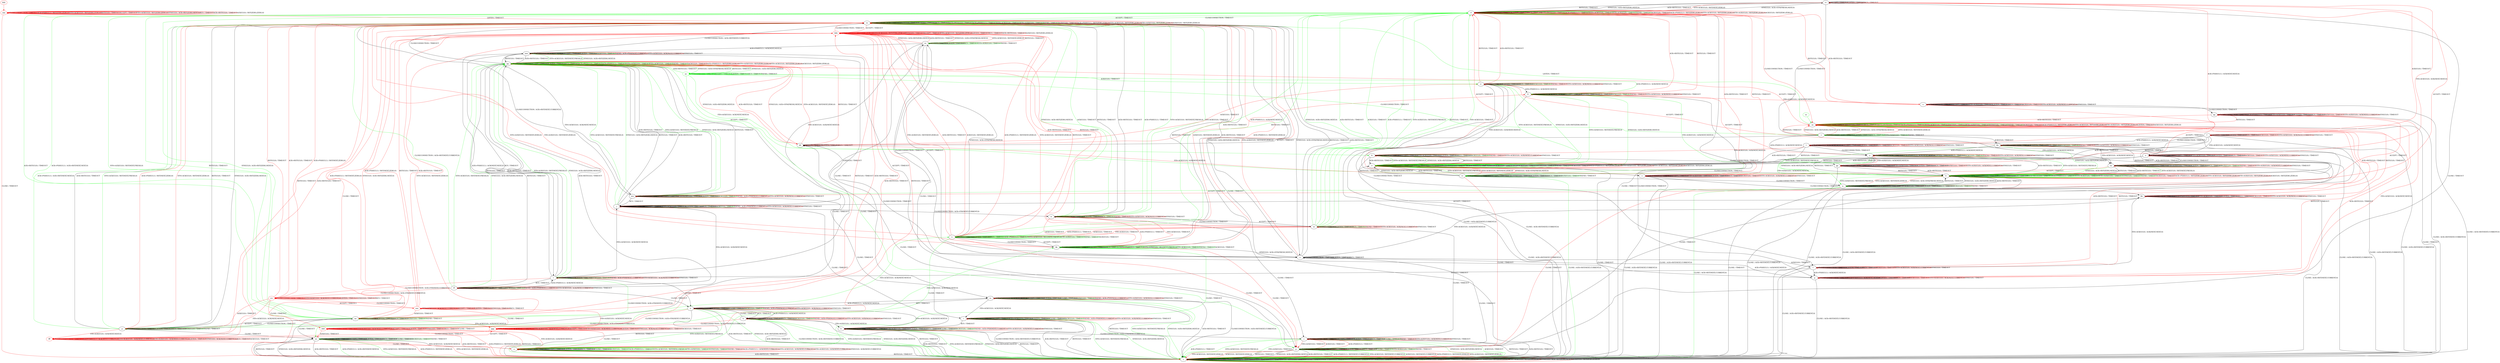 digraph "" {
	graph ["Incoming time"=0.009366035461425781,
		"Outgoing time"=0.12842464447021484,
		Output="{'States': 60, 'Transitions': 867, 'Filename': '../results/tcp_preset_100/TCP_Linux_Server-TCP_Windows8_Server-2.dot'}",
		Reference="{'States': 58, 'Transitions': 685, 'Filename': '../subjects/tcp/TCP_Linux_Server.dot'}",
		Solver=yices,
		Updated="{'States': 39, 'Transitions': 495, 'Filename': '../subjects/tcp/TCP_Windows8_Server.dot'}",
		"f-measure"=0.64,
		precision=0.6915254237288135,
		recall=0.5956204379562043
	];
	a -> a	[key=0,
		label="CLOSECONNECTION / TIMEOUT"];
	a -> a	[key=1,
		label="ACCEPT / TIMEOUT"];
	a -> a	[key=2,
		label="LISTEN / TIMEOUT"];
	a -> a	[key=3,
		label="RCV / TIMEOUT"];
	a -> a	[key=4,
		label="CLOSE / TIMEOUT"];
	a -> a	[key=5,
		label="ACK(V,V,0) / TIMEOUT"];
	a -> a	[key=6,
		color=green,
		label="ACK+PSH(V,V,1) / TIMEOUT"];
	a -> a	[key=7,
		color=green,
		label="SYN+ACK(V,V,0) / RST(NEXT,FRESH,0)"];
	a -> a	[key=8,
		color=green,
		label="FIN+ACK(V,V,0) / TIMEOUT"];
	a -> a	[key=9,
		color=green,
		label="SYN(V,V,0) / TIMEOUT"];
	a -> a	[key=10,
		color=green,
		label="SEND / TIMEOUT"];
	a -> a	[key=11,
		color=red,
		label="ACK+PSH(V,V,1) / ACK(NEXT,CURRENT,0)"];
	a -> a	[key=12,
		color=red,
		label="SYN+ACK(V,V,0) / ACK(NEXT,CURRENT,0)"];
	a -> a	[key=13,
		color=red,
		label="FIN+ACK(V,V,0) / ACK(NEXT,CURRENT,0)"];
	a -> a	[key=14,
		color=red,
		label="SYN(V,V,0) / ACK(NEXT,CURRENT,0)"];
	a -> z	[key=0,
		label="RST(V,V,0) / TIMEOUT"];
	a -> z	[key=1,
		label="ACK+RST(V,V,0) / TIMEOUT"];
	b -> b	[key=0,
		label="ACK+PSH(V,V,1) / TIMEOUT"];
	b -> b	[key=1,
		label="ACCEPT / TIMEOUT"];
	b -> b	[key=2,
		label="FIN+ACK(V,V,0) / TIMEOUT"];
	b -> b	[key=3,
		label="LISTEN / TIMEOUT"];
	b -> b	[key=4,
		label="RCV / TIMEOUT"];
	b -> b	[key=5,
		label="CLOSE / TIMEOUT"];
	b -> b	[key=6,
		label="ACK(V,V,0) / TIMEOUT"];
	b -> b	[key=7,
		color=green,
		label="SEND / ACK+PSH(NEXT,CURRENT,1)"];
	b -> b	[key=8,
		color=red,
		label="SYN+ACK(V,V,0) / ACK(NEXT,CURRENT,0)"];
	b -> b	[key=9,
		color=red,
		label="SYN(V,V,0) / TIMEOUT"];
	b -> c	[key=0,
		label="CLOSECONNECTION / ACK+FIN(NEXT,CURRENT,0)"];
	b -> z	[key=0,
		label="RST(V,V,0) / TIMEOUT"];
	b -> z	[key=1,
		label="ACK+RST(V,V,0) / TIMEOUT"];
	b -> z	[key=2,
		color=green,
		label="SYN+ACK(V,V,0) / RST(NEXT,FRESH,0)"];
	b -> z	[key=3,
		color=green,
		label="SYN(V,V,0) / ACK+RST(ZERO,NEXT,0)"];
	c -> c	[key=0,
		label="CLOSECONNECTION / TIMEOUT"];
	c -> c	[key=1,
		label="ACCEPT / TIMEOUT"];
	c -> c	[key=2,
		label="LISTEN / TIMEOUT"];
	c -> c	[key=3,
		label="RCV / TIMEOUT"];
	c -> c	[key=4,
		label="CLOSE / TIMEOUT"];
	c -> c	[key=5,
		color=green,
		label="SEND / TIMEOUT"];
	c -> c	[key=6,
		color=red,
		label="SYN+ACK(V,V,0) / ACK(NEXT,CURRENT,0)"];
	c -> c	[key=7,
		color=red,
		label="SYN(V,V,0) / TIMEOUT"];
	c -> z	[key=0,
		label="RST(V,V,0) / TIMEOUT"];
	c -> z	[key=1,
		label="ACK+RST(V,V,0) / TIMEOUT"];
	c -> z	[key=2,
		color=green,
		label="ACK+PSH(V,V,1) / TIMEOUT"];
	c -> z	[key=3,
		color=green,
		label="SYN+ACK(V,V,0) / RST(NEXT,FRESH,0)"];
	c -> z	[key=4,
		color=green,
		label="FIN+ACK(V,V,0) / TIMEOUT"];
	c -> z	[key=5,
		color=green,
		label="SYN(V,V,0) / ACK+RST(ZERO,NEXT,0)"];
	c -> z	[key=6,
		color=green,
		label="ACK(V,V,0) / TIMEOUT"];
	c -> jj	[key=0,
		color=red,
		label="ACK+PSH(V,V,1) / TIMEOUT"];
	c -> jj	[key=1,
		color=red,
		label="FIN+ACK(V,V,0) / TIMEOUT"];
	c -> jj	[key=2,
		color=red,
		label="ACK(V,V,0) / TIMEOUT"];
	d -> d	[key=0,
		label="RST(V,V,0) / TIMEOUT"];
	d -> d	[key=1,
		label="ACCEPT / TIMEOUT"];
	d -> d	[key=2,
		label="LISTEN / TIMEOUT"];
	d -> d	[key=3,
		label="RCV / TIMEOUT"];
	d -> d	[key=4,
		label="ACK+RST(V,V,0) / TIMEOUT"];
	d -> d	[key=5,
		color=green,
		label="ACK+PSH(V,V,1) / TIMEOUT"];
	d -> d	[key=6,
		color=green,
		label="SYN+ACK(V,V,0) / TIMEOUT"];
	d -> d	[key=7,
		color=green,
		label="FIN+ACK(V,V,0) / TIMEOUT"];
	d -> d	[key=8,
		color=green,
		label="SEND / TIMEOUT"];
	d -> d	[key=9,
		color=green,
		label="ACK(V,V,0) / TIMEOUT"];
	d -> d	[key=10,
		color=red,
		label="ACK+PSH(V,V,1) / RST(ZERO,ZERO,0)"];
	d -> d	[key=11,
		color=red,
		label="SYN+ACK(V,V,0) / RST(ZERO,ZERO,0)"];
	d -> d	[key=12,
		color=red,
		label="FIN+ACK(V,V,0) / RST(ZERO,ZERO,0)"];
	d -> d	[key=13,
		color=red,
		label="ACK(V,V,0) / RST(ZERO,ZERO,0)"];
	d -> m	[key=0,
		color=green,
		label="CLOSECONNECTION / TIMEOUT"];
	d -> z	[key=0,
		label="CLOSE / TIMEOUT"];
	d -> aa	[key=0,
		color=red,
		label="CLOSECONNECTION / TIMEOUT"];
	d -> cc	[key=0,
		label="SYN(V,V,0) / ACK+SYN(FRESH,NEXT,0)"];
	e -> e	[key=0,
		label="RST(V,V,0) / TIMEOUT"];
	e -> e	[key=1,
		label="ACCEPT / TIMEOUT"];
	e -> e	[key=2,
		label="LISTEN / TIMEOUT"];
	e -> e	[key=3,
		label="RCV / TIMEOUT"];
	e -> e	[key=4,
		label="ACK+RST(V,V,0) / TIMEOUT"];
	e -> e	[key=5,
		color=green,
		label="ACK+PSH(V,V,1) / TIMEOUT"];
	e -> e	[key=6,
		color=green,
		label="SYN+ACK(V,V,0) / TIMEOUT"];
	e -> e	[key=7,
		color=green,
		label="FIN+ACK(V,V,0) / TIMEOUT"];
	e -> e	[key=8,
		color=green,
		label="SYN(V,V,0) / TIMEOUT"];
	e -> e	[key=9,
		color=green,
		label="SEND / TIMEOUT"];
	e -> e	[key=10,
		color=green,
		label="ACK(V,V,0) / TIMEOUT"];
	e -> e	[key=11,
		color=red,
		label="ACK+PSH(V,V,1) / RST(ZERO,ZERO,0)"];
	e -> e	[key=12,
		color=red,
		label="SYN+ACK(V,V,0) / RST(ZERO,ZERO,0)"];
	e -> e	[key=13,
		color=red,
		label="FIN+ACK(V,V,0) / RST(ZERO,ZERO,0)"];
	e -> e	[key=14,
		color=red,
		label="ACK(V,V,0) / RST(ZERO,ZERO,0)"];
	e -> h	[key=0,
		label="CLOSECONNECTION / TIMEOUT"];
	e -> z	[key=0,
		label="CLOSE / TIMEOUT"];
	e -> vv	[key=0,
		color=red,
		label="SYN(V,V,0) / ACK+SYN(FRESH,NEXT,0)"];
	f -> e	[key=0,
		label="RST(V,V,0) / TIMEOUT"];
	f -> e	[key=1,
		label="ACK+RST(V,V,0) / TIMEOUT"];
	f -> f	[key=0,
		label="ACCEPT / TIMEOUT"];
	f -> f	[key=1,
		label="LISTEN / TIMEOUT"];
	f -> f	[key=2,
		label="RCV / TIMEOUT"];
	f -> f	[key=3,
		label="ACK(V,V,0) / TIMEOUT"];
	f -> f	[key=4,
		color=red,
		label="SYN+ACK(V,V,0) / ACK(NEXT,CURRENT,0)"];
	f -> f	[key=5,
		color=red,
		label="SYN(V,V,0) / TIMEOUT"];
	f -> n	[key=0,
		label="FIN+ACK(V,V,0) / ACK(NEXT,NEXT,0)"];
	f -> t	[key=0,
		label="ACK+PSH(V,V,1) / ACK(NEXT,NEXT,0)"];
	f -> z	[key=0,
		label="CLOSE / ACK+RST(NEXT,CURRENT,0)"];
	f -> hh	[key=0,
		label="CLOSECONNECTION / TIMEOUT"];
	g -> g	[key=0,
		label="CLOSECONNECTION / TIMEOUT"];
	g -> g	[key=1,
		label="ACK+PSH(V,V,1) / ACK(NEXT,NEXT,0)"];
	g -> g	[key=2,
		label="LISTEN / TIMEOUT"];
	g -> g	[key=3,
		label="RCV / TIMEOUT"];
	g -> g	[key=4,
		label="ACK(V,V,0) / TIMEOUT"];
	g -> g	[key=5,
		color=red,
		label="SYN+ACK(V,V,0) / ACK(NEXT,CURRENT,0)"];
	g -> g	[key=6,
		color=red,
		label="SYN(V,V,0) / TIMEOUT"];
	g -> z	[key=0,
		label="CLOSE / ACK+RST(NEXT,CURRENT,0)"];
	g -> aa	[key=0,
		color=red,
		label="RST(V,V,0) / TIMEOUT"];
	g -> aa	[key=1,
		color=red,
		label="ACK+RST(V,V,0) / TIMEOUT"];
	g -> mm	[key=0,
		label="ACCEPT / TIMEOUT"];
	g -> qq	[key=0,
		color=red,
		label="FIN+ACK(V,V,0) / ACK(NEXT,NEXT,0)"];
	h -> d	[key=0,
		color=red,
		label="ACCEPT / TIMEOUT"];
	h -> h	[key=0,
		label="CLOSECONNECTION / TIMEOUT"];
	h -> h	[key=1,
		label="RST(V,V,0) / TIMEOUT"];
	h -> h	[key=2,
		label="LISTEN / TIMEOUT"];
	h -> h	[key=3,
		label="RCV / TIMEOUT"];
	h -> h	[key=4,
		label="ACK+RST(V,V,0) / TIMEOUT"];
	h -> h	[key=5,
		color=green,
		label="ACK+PSH(V,V,1) / TIMEOUT"];
	h -> h	[key=6,
		color=green,
		label="SYN+ACK(V,V,0) / TIMEOUT"];
	h -> h	[key=7,
		color=green,
		label="FIN+ACK(V,V,0) / TIMEOUT"];
	h -> h	[key=8,
		color=green,
		label="SYN(V,V,0) / TIMEOUT"];
	h -> h	[key=9,
		color=green,
		label="SEND / TIMEOUT"];
	h -> h	[key=10,
		color=green,
		label="ACK(V,V,0) / TIMEOUT"];
	h -> h	[key=11,
		color=red,
		label="ACK+PSH(V,V,1) / RST(ZERO,ZERO,0)"];
	h -> h	[key=12,
		color=red,
		label="SYN+ACK(V,V,0) / RST(ZERO,ZERO,0)"];
	h -> h	[key=13,
		color=red,
		label="FIN+ACK(V,V,0) / RST(ZERO,ZERO,0)"];
	h -> h	[key=14,
		color=red,
		label="ACK(V,V,0) / RST(ZERO,ZERO,0)"];
	h -> q	[key=0,
		color=red,
		label="SYN(V,V,0) / ACK+SYN(FRESH,NEXT,0)"];
	h -> z	[key=0,
		label="CLOSE / TIMEOUT"];
	h -> gg	[key=0,
		color=green,
		label="ACCEPT / TIMEOUT"];
	i -> b	[key=0,
		label="RCV / TIMEOUT"];
	i -> i	[key=0,
		label="ACK+PSH(V,V,1) / TIMEOUT"];
	i -> i	[key=1,
		label="ACCEPT / TIMEOUT"];
	i -> i	[key=2,
		label="FIN+ACK(V,V,0) / TIMEOUT"];
	i -> i	[key=3,
		label="LISTEN / TIMEOUT"];
	i -> i	[key=4,
		label="CLOSE / TIMEOUT"];
	i -> i	[key=5,
		label="ACK(V,V,0) / TIMEOUT"];
	i -> i	[key=6,
		color=green,
		label="SEND / ACK+PSH(NEXT,CURRENT,1)"];
	i -> i	[key=7,
		color=red,
		label="SYN+ACK(V,V,0) / ACK(NEXT,CURRENT,0)"];
	i -> i	[key=8,
		color=red,
		label="SYN(V,V,0) / TIMEOUT"];
	i -> z	[key=0,
		label="CLOSECONNECTION / ACK+RST(NEXT,CURRENT,0)"];
	i -> z	[key=1,
		label="RST(V,V,0) / TIMEOUT"];
	i -> z	[key=2,
		label="ACK+RST(V,V,0) / TIMEOUT"];
	i -> z	[key=3,
		color=green,
		label="SYN+ACK(V,V,0) / RST(NEXT,FRESH,0)"];
	i -> z	[key=4,
		color=green,
		label="SYN(V,V,0) / ACK+RST(ZERO,NEXT,0)"];
	j -> b	[key=0,
		label="CLOSE / TIMEOUT"];
	j -> j	[key=0,
		label="ACK+PSH(V,V,1) / TIMEOUT"];
	j -> j	[key=1,
		label="ACCEPT / TIMEOUT"];
	j -> j	[key=2,
		label="FIN+ACK(V,V,0) / TIMEOUT"];
	j -> j	[key=3,
		label="LISTEN / TIMEOUT"];
	j -> j	[key=4,
		label="RCV / TIMEOUT"];
	j -> j	[key=5,
		label="ACK(V,V,0) / TIMEOUT"];
	j -> j	[key=6,
		color=green,
		label="SEND / ACK+PSH(NEXT,CURRENT,1)"];
	j -> j	[key=7,
		color=red,
		label="SYN+ACK(V,V,0) / ACK(NEXT,CURRENT,0)"];
	j -> j	[key=8,
		color=red,
		label="SYN(V,V,0) / TIMEOUT"];
	j -> w	[key=0,
		label="CLOSECONNECTION / ACK+FIN(NEXT,CURRENT,0)"];
	j -> gg	[key=0,
		label="RST(V,V,0) / TIMEOUT"];
	j -> gg	[key=1,
		label="ACK+RST(V,V,0) / TIMEOUT"];
	j -> gg	[key=2,
		color=green,
		label="SYN+ACK(V,V,0) / RST(NEXT,FRESH,0)"];
	j -> gg	[key=3,
		color=green,
		label="SYN(V,V,0) / ACK+RST(ZERO,NEXT,0)"];
	k -> b	[key=0,
		label="FIN+ACK(V,V,0) / ACK(NEXT,NEXT,0)"];
	k -> k	[key=0,
		label="ACCEPT / TIMEOUT"];
	k -> k	[key=1,
		label="LISTEN / TIMEOUT"];
	k -> k	[key=2,
		label="RCV / TIMEOUT"];
	k -> k	[key=3,
		label="ACK(V,V,0) / TIMEOUT"];
	k -> k	[key=4,
		color=green,
		label="SEND / ACK+PSH(NEXT,CURRENT,1)"];
	k -> k	[key=5,
		color=red,
		label="SYN+ACK(V,V,0) / ACK(NEXT,CURRENT,0)"];
	k -> k	[key=6,
		color=red,
		label="SYN(V,V,0) / TIMEOUT"];
	k -> z	[key=0,
		label="RST(V,V,0) / TIMEOUT"];
	k -> z	[key=1,
		label="ACK+RST(V,V,0) / TIMEOUT"];
	k -> z	[key=2,
		color=green,
		label="CLOSECONNECTION / ACK+RST(NEXT,CURRENT,0)"];
	k -> z	[key=3,
		color=green,
		label="SYN+ACK(V,V,0) / RST(NEXT,FRESH,0)"];
	k -> z	[key=4,
		color=green,
		label="SYN(V,V,0) / ACK+RST(ZERO,NEXT,0)"];
	k -> ii	[key=0,
		label="ACK+PSH(V,V,1) / ACK(NEXT,NEXT,0)"];
	k -> ii	[key=1,
		label="CLOSE / TIMEOUT"];
	ddd	[color=red];
	k -> ddd	[key=0,
		color=red,
		label="CLOSECONNECTION / ACK+FIN(NEXT,CURRENT,0)"];
	l -> g	[key=0,
		label="ACK+PSH(V,V,1) / ACK(NEXT,NEXT,0)"];
	l -> l	[key=0,
		label="CLOSECONNECTION / TIMEOUT"];
	l -> l	[key=1,
		label="LISTEN / TIMEOUT"];
	l -> l	[key=2,
		label="RCV / TIMEOUT"];
	l -> l	[key=3,
		label="ACK(V,V,0) / TIMEOUT"];
	l -> l	[key=4,
		color=red,
		label="SYN+ACK(V,V,0) / ACK(NEXT,CURRENT,0)"];
	l -> l	[key=5,
		color=red,
		label="SYN(V,V,0) / TIMEOUT"];
	l -> r	[key=0,
		label="ACCEPT / TIMEOUT"];
	l -> z	[key=0,
		label="CLOSE / ACK+RST(NEXT,CURRENT,0)"];
	l -> aa	[key=0,
		color=red,
		label="RST(V,V,0) / TIMEOUT"];
	l -> aa	[key=1,
		color=red,
		label="ACK+RST(V,V,0) / TIMEOUT"];
	l -> bb	[key=0,
		label="FIN+ACK(V,V,0) / ACK(NEXT,NEXT,0)"];
	m -> d	[key=0,
		color=green,
		label="ACCEPT / TIMEOUT"];
	m -> m	[key=0,
		label="CLOSECONNECTION / TIMEOUT"];
	m -> m	[key=1,
		label="RST(V,V,0) / TIMEOUT"];
	m -> m	[key=2,
		label="LISTEN / TIMEOUT"];
	m -> m	[key=3,
		label="RCV / TIMEOUT"];
	m -> m	[key=4,
		label="ACK+RST(V,V,0) / TIMEOUT"];
	m -> m	[key=5,
		color=green,
		label="ACK+PSH(V,V,1) / TIMEOUT"];
	m -> m	[key=6,
		color=green,
		label="SYN+ACK(V,V,0) / TIMEOUT"];
	m -> m	[key=7,
		color=green,
		label="FIN+ACK(V,V,0) / TIMEOUT"];
	m -> m	[key=8,
		color=green,
		label="SEND / TIMEOUT"];
	m -> m	[key=9,
		color=green,
		label="ACK(V,V,0) / TIMEOUT"];
	m -> m	[key=10,
		color=red,
		label="ACK+PSH(V,V,1) / RST(ZERO,ZERO,0)"];
	m -> m	[key=11,
		color=red,
		label="SYN+ACK(V,V,0) / RST(ZERO,ZERO,0)"];
	m -> m	[key=12,
		color=red,
		label="FIN+ACK(V,V,0) / RST(ZERO,ZERO,0)"];
	m -> m	[key=13,
		color=red,
		label="ACK(V,V,0) / RST(ZERO,ZERO,0)"];
	m -> o	[key=0,
		label="SYN(V,V,0) / ACK+SYN(FRESH,NEXT,0)"];
	m -> z	[key=0,
		label="CLOSE / TIMEOUT"];
	bbb	[color=red];
	m -> bbb	[key=0,
		color=red,
		label="ACCEPT / TIMEOUT"];
	n -> e	[key=0,
		label="RST(V,V,0) / TIMEOUT"];
	n -> e	[key=1,
		label="ACK+RST(V,V,0) / TIMEOUT"];
	n -> n	[key=0,
		label="ACK+PSH(V,V,1) / TIMEOUT"];
	n -> n	[key=1,
		label="ACCEPT / TIMEOUT"];
	n -> n	[key=2,
		label="FIN+ACK(V,V,0) / TIMEOUT"];
	n -> n	[key=3,
		label="LISTEN / TIMEOUT"];
	n -> n	[key=4,
		label="RCV / TIMEOUT"];
	n -> n	[key=5,
		label="ACK(V,V,0) / TIMEOUT"];
	n -> n	[key=6,
		color=red,
		label="SYN+ACK(V,V,0) / ACK(NEXT,CURRENT,0)"];
	n -> n	[key=7,
		color=red,
		label="SYN(V,V,0) / TIMEOUT"];
	n -> z	[key=0,
		label="CLOSE / ACK+RST(NEXT,CURRENT,0)"];
	n -> uu	[key=0,
		label="CLOSECONNECTION / TIMEOUT"];
	o -> g	[key=0,
		label="ACK+PSH(V,V,1) / ACK(NEXT,NEXT,0)"];
	o -> l	[key=0,
		label="ACK(V,V,0) / TIMEOUT"];
	o -> m	[key=0,
		label="RST(V,V,0) / TIMEOUT"];
	o -> m	[key=1,
		label="SYN(V,V,0) / ACK+RST(ZERO,NEXT,0)"];
	o -> m	[key=2,
		label="ACK+RST(V,V,0) / TIMEOUT"];
	o -> m	[key=3,
		color=red,
		label="SYN+ACK(V,V,0) / RST(NEXT,ZERO,0)"];
	o -> o	[key=0,
		label="CLOSECONNECTION / TIMEOUT"];
	o -> o	[key=1,
		label="LISTEN / TIMEOUT"];
	o -> o	[key=2,
		label="RCV / TIMEOUT"];
	o -> bb	[key=0,
		label="FIN+ACK(V,V,0) / ACK(NEXT,NEXT,0)"];
	o -> jj	[key=0,
		label="CLOSE / TIMEOUT"];
	o -> xx	[key=0,
		label="ACCEPT / TIMEOUT"];
	p -> m	[key=0,
		label="RST(V,V,0) / TIMEOUT"];
	p -> m	[key=1,
		label="SYN(V,V,0) / ACK+RST(ZERO,NEXT,0)"];
	p -> m	[key=2,
		label="ACK+RST(V,V,0) / TIMEOUT"];
	p -> m	[key=3,
		color=green,
		label="ACK+PSH(V,V,1) / ACK+RST(NEXT,NEXT,0)"];
	p -> m	[key=4,
		color=green,
		label="SYN+ACK(V,V,0) / RST(NEXT,FRESH,0)"];
	p -> m	[key=5,
		color=red,
		label="ACK+PSH(V,V,1) / RST(NEXT,ZERO,0)"];
	p -> m	[key=6,
		color=red,
		label="SYN+ACK(V,V,0) / RST(NEXT,ZERO,0)"];
	p -> p	[key=0,
		label="CLOSECONNECTION / TIMEOUT"];
	p -> p	[key=1,
		label="LISTEN / TIMEOUT"];
	p -> p	[key=2,
		label="RCV / TIMEOUT"];
	p -> p	[key=3,
		label="ACK(V,V,0) / TIMEOUT"];
	p -> p	[key=4,
		color=green,
		label="SEND / TIMEOUT"];
	p -> ee	[key=0,
		label="CLOSE / TIMEOUT"];
	p -> kk	[key=0,
		color=green,
		label="FIN+ACK(V,V,0) / ACK(NEXT,NEXT,0)"];
	p -> nn	[key=0,
		label="ACCEPT / TIMEOUT"];
	fff	[color=red];
	p -> fff	[key=0,
		color=red,
		label="FIN+ACK(V,V,0) / ACK(NEXT,NEXT,0)"];
	q -> h	[key=0,
		label="RST(V,V,0) / TIMEOUT"];
	q -> h	[key=1,
		label="SYN(V,V,0) / ACK+RST(ZERO,NEXT,0)"];
	q -> h	[key=2,
		label="ACK+RST(V,V,0) / TIMEOUT"];
	q -> h	[key=3,
		color=green,
		label="SYN+ACK(V,V,0) / RST(NEXT,FRESH,0)"];
	q -> h	[key=4,
		color=red,
		label="SYN+ACK(V,V,0) / RST(NEXT,ZERO,0)"];
	q -> q	[key=0,
		label="CLOSECONNECTION / TIMEOUT"];
	q -> q	[key=1,
		label="ACK+PSH(V,V,1) / TIMEOUT"];
	q -> q	[key=2,
		label="FIN+ACK(V,V,0) / TIMEOUT"];
	q -> q	[key=3,
		label="LISTEN / TIMEOUT"];
	q -> q	[key=4,
		label="RCV / TIMEOUT"];
	q -> q	[key=5,
		label="ACK(V,V,0) / TIMEOUT"];
	q -> q	[key=6,
		color=green,
		label="SEND / TIMEOUT"];
	q -> z	[key=0,
		color=green,
		label="CLOSE / ACK+RST(NEXT,CURRENT,0)"];
	q -> cc	[key=0,
		color=red,
		label="ACCEPT / TIMEOUT"];
	q -> jj	[key=0,
		color=red,
		label="CLOSE / TIMEOUT"];
	q -> ww	[key=0,
		color=green,
		label="ACCEPT / TIMEOUT"];
	r -> j	[key=0,
		label="FIN+ACK(V,V,0) / ACK(NEXT,NEXT,0)"];
	r -> p	[key=0,
		color=green,
		label="CLOSECONNECTION / ACK+FIN(NEXT,CURRENT,0)"];
	r -> r	[key=0,
		label="ACCEPT / TIMEOUT"];
	r -> r	[key=1,
		label="LISTEN / TIMEOUT"];
	r -> r	[key=2,
		label="ACK(V,V,0) / TIMEOUT"];
	r -> r	[key=3,
		color=green,
		label="SEND / ACK+PSH(NEXT,CURRENT,1)"];
	r -> r	[key=4,
		color=red,
		label="SYN+ACK(V,V,0) / ACK(NEXT,CURRENT,0)"];
	r -> r	[key=5,
		color=red,
		label="SYN(V,V,0) / TIMEOUT"];
	r -> ff	[key=0,
		label="RCV / TIMEOUT"];
	r -> gg	[key=0,
		label="RST(V,V,0) / TIMEOUT"];
	r -> gg	[key=1,
		label="ACK+RST(V,V,0) / TIMEOUT"];
	r -> gg	[key=2,
		color=green,
		label="SYN+ACK(V,V,0) / RST(NEXT,FRESH,0)"];
	r -> gg	[key=3,
		color=green,
		label="SYN(V,V,0) / ACK+RST(ZERO,NEXT,0)"];
	r -> ii	[key=0,
		label="CLOSE / TIMEOUT"];
	r -> mm	[key=0,
		label="ACK+PSH(V,V,1) / ACK(NEXT,NEXT,0)"];
	ccc	[color=red];
	r -> ccc	[key=0,
		color=red,
		label="CLOSECONNECTION / ACK+FIN(NEXT,CURRENT,0)"];
	s -> d	[key=0,
		color=red,
		label="RST(V,V,0) / TIMEOUT"];
	s -> d	[key=1,
		color=red,
		label="ACK+RST(V,V,0) / TIMEOUT"];
	s -> s	[key=0,
		label="ACK+PSH(V,V,1) / TIMEOUT"];
	s -> s	[key=1,
		label="ACCEPT / TIMEOUT"];
	s -> s	[key=2,
		label="FIN+ACK(V,V,0) / TIMEOUT"];
	s -> s	[key=3,
		label="LISTEN / TIMEOUT"];
	s -> s	[key=4,
		label="RCV / TIMEOUT"];
	s -> s	[key=5,
		label="ACK(V,V,0) / TIMEOUT"];
	s -> s	[key=6,
		color=red,
		label="SYN+ACK(V,V,0) / ACK(NEXT,CURRENT,0)"];
	s -> s	[key=7,
		color=red,
		label="SYN(V,V,0) / TIMEOUT"];
	s -> z	[key=0,
		label="CLOSE / ACK+RST(NEXT,CURRENT,0)"];
	s -> bb	[key=0,
		label="CLOSECONNECTION / TIMEOUT"];
	t -> e	[key=0,
		label="RST(V,V,0) / TIMEOUT"];
	t -> e	[key=1,
		label="ACK+RST(V,V,0) / TIMEOUT"];
	t -> t	[key=0,
		label="ACK+PSH(V,V,1) / ACK(NEXT,NEXT,0)"];
	t -> t	[key=1,
		label="ACCEPT / TIMEOUT"];
	t -> t	[key=2,
		label="LISTEN / TIMEOUT"];
	t -> t	[key=3,
		label="RCV / TIMEOUT"];
	t -> t	[key=4,
		label="ACK(V,V,0) / TIMEOUT"];
	t -> t	[key=5,
		color=red,
		label="SYN+ACK(V,V,0) / ACK(NEXT,CURRENT,0)"];
	t -> t	[key=6,
		color=red,
		label="SYN(V,V,0) / TIMEOUT"];
	t -> y	[key=0,
		label="CLOSECONNECTION / TIMEOUT"];
	t -> z	[key=0,
		label="CLOSE / ACK+RST(NEXT,CURRENT,0)"];
	t -> tt	[key=0,
		color=red,
		label="FIN+ACK(V,V,0) / ACK(NEXT,NEXT,0)"];
	u -> d	[key=0,
		color=red,
		label="RST(V,V,0) / TIMEOUT"];
	u -> d	[key=1,
		color=red,
		label="ACK+RST(V,V,0) / TIMEOUT"];
	u -> u	[key=0,
		label="ACK+PSH(V,V,1) / TIMEOUT"];
	u -> u	[key=1,
		label="ACCEPT / TIMEOUT"];
	u -> u	[key=2,
		label="FIN+ACK(V,V,0) / TIMEOUT"];
	u -> u	[key=3,
		label="LISTEN / TIMEOUT"];
	u -> u	[key=4,
		label="RCV / TIMEOUT"];
	u -> u	[key=5,
		label="ACK(V,V,0) / TIMEOUT"];
	u -> u	[key=6,
		color=red,
		label="SYN+ACK(V,V,0) / ACK(NEXT,CURRENT,0)"];
	u -> u	[key=7,
		color=red,
		label="SYN(V,V,0) / TIMEOUT"];
	u -> z	[key=0,
		label="CLOSE / ACK+RST(NEXT,CURRENT,0)"];
	u -> qq	[key=0,
		label="CLOSECONNECTION / TIMEOUT"];
	v -> v	[key=0,
		label="CLOSECONNECTION / TIMEOUT"];
	v -> v	[key=1,
		label="LISTEN / TIMEOUT"];
	v -> v	[key=2,
		label="RCV / TIMEOUT"];
	v -> v	[key=3,
		color=green,
		label="SYN+ACK(V,V,0) / TIMEOUT"];
	v -> v	[key=4,
		color=green,
		label="SEND / TIMEOUT"];
	v -> y	[key=0,
		label="ACK+PSH(V,V,1) / ACK(NEXT,NEXT,0)"];
	v -> aa	[key=0,
		color=red,
		label="SYN+ACK(V,V,0) / RST(NEXT,ZERO,0)"];
	v -> aa	[key=1,
		color=red,
		label="RST(V,V,0) / TIMEOUT"];
	v -> aa	[key=2,
		color=red,
		label="SYN(V,V,0) / ACK+RST(ZERO,NEXT,0)"];
	v -> aa	[key=3,
		color=red,
		label="ACK+RST(V,V,0) / TIMEOUT"];
	v -> dd	[key=0,
		label="ACCEPT / TIMEOUT"];
	v -> hh	[key=0,
		label="ACK(V,V,0) / TIMEOUT"];
	v -> jj	[key=0,
		label="CLOSE / TIMEOUT"];
	v -> uu	[key=0,
		label="FIN+ACK(V,V,0) / ACK(NEXT,NEXT,0)"];
	w -> c	[key=0,
		label="CLOSE / TIMEOUT"];
	w -> m	[key=0,
		label="RST(V,V,0) / TIMEOUT"];
	w -> m	[key=1,
		label="ACK+RST(V,V,0) / TIMEOUT"];
	w -> m	[key=2,
		color=green,
		label="ACK+PSH(V,V,1) / TIMEOUT"];
	w -> m	[key=3,
		color=green,
		label="SYN+ACK(V,V,0) / RST(NEXT,FRESH,0)"];
	w -> m	[key=4,
		color=green,
		label="FIN+ACK(V,V,0) / TIMEOUT"];
	w -> m	[key=5,
		color=green,
		label="SYN(V,V,0) / ACK+RST(ZERO,NEXT,0)"];
	w -> m	[key=6,
		color=green,
		label="ACK(V,V,0) / TIMEOUT"];
	w -> w	[key=0,
		label="CLOSECONNECTION / TIMEOUT"];
	w -> w	[key=1,
		label="LISTEN / TIMEOUT"];
	w -> w	[key=2,
		label="RCV / TIMEOUT"];
	w -> w	[key=3,
		color=green,
		label="SEND / TIMEOUT"];
	w -> w	[key=4,
		color=red,
		label="SYN+ACK(V,V,0) / ACK(NEXT,CURRENT,0)"];
	w -> w	[key=5,
		color=red,
		label="SYN(V,V,0) / TIMEOUT"];
	w -> kk	[key=0,
		color=red,
		label="ACK+PSH(V,V,1) / TIMEOUT"];
	w -> kk	[key=1,
		color=red,
		label="FIN+ACK(V,V,0) / TIMEOUT"];
	w -> kk	[key=2,
		color=red,
		label="ACK(V,V,0) / TIMEOUT"];
	w -> oo	[key=0,
		label="ACCEPT / TIMEOUT"];
	x -> a	[key=0,
		color=green,
		label="CLOSE / TIMEOUT"];
	x -> d	[key=0,
		color=green,
		label="RST(V,V,0) / TIMEOUT"];
	x -> d	[key=1,
		color=green,
		label="ACK+RST(V,V,0) / TIMEOUT"];
	x -> x	[key=0,
		label="ACCEPT / TIMEOUT"];
	x -> x	[key=1,
		label="LISTEN / TIMEOUT"];
	x -> x	[key=2,
		label="RCV / TIMEOUT"];
	x -> x	[key=3,
		color=green,
		label="ACK+PSH(V,V,1) / TIMEOUT"];
	x -> x	[key=4,
		color=green,
		label="SYN+ACK(V,V,0) / RST(NEXT,FRESH,0)"];
	x -> x	[key=5,
		color=green,
		label="FIN+ACK(V,V,0) / TIMEOUT"];
	x -> x	[key=6,
		color=green,
		label="SEND / TIMEOUT"];
	x -> x	[key=7,
		color=green,
		label="ACK(V,V,0) / TIMEOUT"];
	x -> jj	[key=0,
		color=red,
		label="CLOSE / TIMEOUT"];
	x -> kk	[key=0,
		label="CLOSECONNECTION / TIMEOUT"];
	x -> xx	[key=0,
		label="SYN(V,V,0) / ACK+SYN(FRESH,NEXT,0)"];
	x -> bbb	[key=0,
		color=red,
		label="ACK+PSH(V,V,1) / RST(NEXT,ZERO,0)"];
	x -> bbb	[key=1,
		color=red,
		label="SYN+ACK(V,V,0) / RST(NEXT,ZERO,0)"];
	x -> bbb	[key=2,
		color=red,
		label="RST(V,V,0) / TIMEOUT"];
	x -> bbb	[key=3,
		color=red,
		label="FIN+ACK(V,V,0) / RST(NEXT,ZERO,0)"];
	x -> bbb	[key=4,
		color=red,
		label="ACK+RST(V,V,0) / TIMEOUT"];
	x -> bbb	[key=5,
		color=red,
		label="ACK(V,V,0) / RST(NEXT,ZERO,0)"];
	y -> h	[key=0,
		label="RST(V,V,0) / TIMEOUT"];
	y -> h	[key=1,
		label="ACK+RST(V,V,0) / TIMEOUT"];
	y -> h	[key=2,
		color=green,
		label="SYN+ACK(V,V,0) / RST(NEXT,FRESH,0)"];
	y -> h	[key=3,
		color=green,
		label="SYN(V,V,0) / ACK+RST(ZERO,NEXT,0)"];
	y -> q	[key=0,
		color=green,
		label="FIN+ACK(V,V,0) / ACK(NEXT,NEXT,0)"];
	y -> y	[key=0,
		label="CLOSECONNECTION / TIMEOUT"];
	y -> y	[key=1,
		label="ACK+PSH(V,V,1) / ACK(NEXT,NEXT,0)"];
	y -> y	[key=2,
		label="LISTEN / TIMEOUT"];
	y -> y	[key=3,
		label="RCV / TIMEOUT"];
	y -> y	[key=4,
		label="ACK(V,V,0) / TIMEOUT"];
	y -> y	[key=5,
		color=green,
		label="SEND / TIMEOUT"];
	y -> y	[key=6,
		color=red,
		label="SYN+ACK(V,V,0) / ACK(NEXT,CURRENT,0)"];
	y -> y	[key=7,
		color=red,
		label="SYN(V,V,0) / TIMEOUT"];
	y -> z	[key=0,
		label="CLOSE / ACK+RST(NEXT,CURRENT,0)"];
	y -> ll	[key=0,
		color=red,
		label="ACCEPT / TIMEOUT"];
	y -> pp	[key=0,
		color=red,
		label="FIN+ACK(V,V,0) / ACK(NEXT,NEXT,0)"];
	z -> z	[key=0,
		label="CLOSECONNECTION / TIMEOUT"];
	z -> z	[key=1,
		label="RST(V,V,0) / TIMEOUT"];
	z -> z	[key=2,
		label="ACCEPT / TIMEOUT"];
	z -> z	[key=3,
		label="LISTEN / TIMEOUT"];
	z -> z	[key=4,
		label="RCV / TIMEOUT"];
	z -> z	[key=5,
		label="ACK+RST(V,V,0) / TIMEOUT"];
	z -> z	[key=6,
		label="CLOSE / TIMEOUT"];
	z -> z	[key=7,
		color=green,
		label="ACK+PSH(V,V,1) / TIMEOUT"];
	z -> z	[key=8,
		color=green,
		label="SYN+ACK(V,V,0) / TIMEOUT"];
	z -> z	[key=9,
		color=green,
		label="FIN+ACK(V,V,0) / TIMEOUT"];
	z -> z	[key=10,
		color=green,
		label="SYN(V,V,0) / TIMEOUT"];
	z -> z	[key=11,
		color=green,
		label="SEND / TIMEOUT"];
	z -> z	[key=12,
		color=green,
		label="ACK(V,V,0) / TIMEOUT"];
	z -> z	[key=13,
		color=red,
		label="ACK+PSH(V,V,1) / RST(ZERO,ZERO,0)"];
	z -> z	[key=14,
		color=red,
		label="SYN+ACK(V,V,0) / RST(ZERO,ZERO,0)"];
	z -> z	[key=15,
		color=red,
		label="FIN+ACK(V,V,0) / RST(ZERO,ZERO,0)"];
	z -> z	[key=16,
		color=red,
		label="SYN(V,V,0) / ACK+RST(ZERO,NEXT,0)"];
	z -> z	[key=17,
		color=red,
		label="ACK(V,V,0) / RST(ZERO,ZERO,0)"];
	aa -> m	[key=0,
		color=green,
		label="LISTEN / TIMEOUT"];
	aa -> v	[key=0,
		color=red,
		label="SYN(V,V,0) / ACK+SYN(FRESH,NEXT,0)"];
	aa -> z	[key=0,
		label="CLOSE / TIMEOUT"];
	aa -> aa	[key=0,
		label="CLOSECONNECTION / TIMEOUT"];
	aa -> aa	[key=1,
		label="RST(V,V,0) / TIMEOUT"];
	aa -> aa	[key=2,
		label="RCV / TIMEOUT"];
	aa -> aa	[key=3,
		label="ACK+RST(V,V,0) / TIMEOUT"];
	aa -> aa	[key=4,
		color=green,
		label="ACK+PSH(V,V,1) / TIMEOUT"];
	aa -> aa	[key=5,
		color=green,
		label="SYN+ACK(V,V,0) / TIMEOUT"];
	aa -> aa	[key=6,
		color=green,
		label="ACCEPT / TIMEOUT"];
	aa -> aa	[key=7,
		color=green,
		label="FIN+ACK(V,V,0) / TIMEOUT"];
	aa -> aa	[key=8,
		color=green,
		label="SYN(V,V,0) / TIMEOUT"];
	aa -> aa	[key=9,
		color=green,
		label="SEND / TIMEOUT"];
	aa -> aa	[key=10,
		color=green,
		label="ACK(V,V,0) / TIMEOUT"];
	aa -> aa	[key=11,
		color=red,
		label="ACK+PSH(V,V,1) / RST(ZERO,ZERO,0)"];
	aa -> aa	[key=12,
		color=red,
		label="SYN+ACK(V,V,0) / RST(ZERO,ZERO,0)"];
	aa -> aa	[key=13,
		color=red,
		label="FIN+ACK(V,V,0) / RST(ZERO,ZERO,0)"];
	aa -> aa	[key=14,
		color=red,
		label="LISTEN / TIMEOUT"];
	aa -> aa	[key=15,
		color=red,
		label="ACK(V,V,0) / RST(ZERO,ZERO,0)"];
	aa -> gg	[key=0,
		color=red,
		label="ACCEPT / TIMEOUT"];
	bb -> j	[key=0,
		label="ACCEPT / TIMEOUT"];
	bb -> z	[key=0,
		label="CLOSE / ACK+RST(NEXT,CURRENT,0)"];
	bb -> aa	[key=0,
		color=red,
		label="RST(V,V,0) / TIMEOUT"];
	bb -> aa	[key=1,
		color=red,
		label="ACK+RST(V,V,0) / TIMEOUT"];
	bb -> bb	[key=0,
		label="CLOSECONNECTION / TIMEOUT"];
	bb -> bb	[key=1,
		label="ACK+PSH(V,V,1) / TIMEOUT"];
	bb -> bb	[key=2,
		label="FIN+ACK(V,V,0) / TIMEOUT"];
	bb -> bb	[key=3,
		label="LISTEN / TIMEOUT"];
	bb -> bb	[key=4,
		label="RCV / TIMEOUT"];
	bb -> bb	[key=5,
		label="ACK(V,V,0) / TIMEOUT"];
	bb -> bb	[key=6,
		color=red,
		label="SYN+ACK(V,V,0) / ACK(NEXT,CURRENT,0)"];
	bb -> bb	[key=7,
		color=red,
		label="SYN(V,V,0) / TIMEOUT"];
	cc -> d	[key=0,
		label="RST(V,V,0) / TIMEOUT"];
	cc -> d	[key=1,
		label="SYN(V,V,0) / ACK+RST(ZERO,NEXT,0)"];
	cc -> d	[key=2,
		label="ACK+RST(V,V,0) / TIMEOUT"];
	cc -> d	[key=3,
		color=red,
		label="SYN+ACK(V,V,0) / RST(NEXT,ZERO,0)"];
	cc -> f	[key=0,
		color=red,
		label="ACK(V,V,0) / TIMEOUT"];
	cc -> n	[key=0,
		color=red,
		label="FIN+ACK(V,V,0) / ACK(NEXT,NEXT,0)"];
	cc -> t	[key=0,
		color=red,
		label="ACK+PSH(V,V,1) / ACK(NEXT,NEXT,0)"];
	cc -> v	[key=0,
		label="CLOSECONNECTION / TIMEOUT"];
	cc -> cc	[key=0,
		label="ACCEPT / TIMEOUT"];
	cc -> cc	[key=1,
		label="LISTEN / TIMEOUT"];
	cc -> cc	[key=2,
		label="RCV / TIMEOUT"];
	cc -> jj	[key=0,
		label="CLOSE / TIMEOUT"];
	dd -> o	[key=0,
		label="CLOSECONNECTION / TIMEOUT"];
	dd -> s	[key=0,
		color=red,
		label="FIN+ACK(V,V,0) / ACK(NEXT,NEXT,0)"];
	dd -> dd	[key=0,
		label="ACCEPT / TIMEOUT"];
	dd -> dd	[key=1,
		label="LISTEN / TIMEOUT"];
	dd -> dd	[key=2,
		label="RCV / TIMEOUT"];
	dd -> gg	[key=0,
		color=red,
		label="SYN+ACK(V,V,0) / RST(NEXT,ZERO,0)"];
	dd -> gg	[key=1,
		color=red,
		label="RST(V,V,0) / TIMEOUT"];
	dd -> gg	[key=2,
		color=red,
		label="SYN(V,V,0) / ACK+RST(ZERO,NEXT,0)"];
	dd -> gg	[key=3,
		color=red,
		label="ACK+RST(V,V,0) / TIMEOUT"];
	dd -> jj	[key=0,
		label="CLOSE / TIMEOUT"];
	dd -> ll	[key=0,
		color=red,
		label="ACK+PSH(V,V,1) / ACK(NEXT,NEXT,0)"];
	dd -> rr	[key=0,
		color=red,
		label="ACK(V,V,0) / TIMEOUT"];
	ee -> a	[key=0,
		label="FIN+ACK(V,V,0) / ACK(NEXT,NEXT,0)"];
	ee -> z	[key=0,
		label="RST(V,V,0) / TIMEOUT"];
	ee -> z	[key=1,
		label="SYN(V,V,0) / ACK+RST(ZERO,NEXT,0)"];
	ee -> z	[key=2,
		label="ACK+RST(V,V,0) / TIMEOUT"];
	ee -> z	[key=3,
		color=green,
		label="ACK+PSH(V,V,1) / ACK+RST(NEXT,NEXT,0)"];
	ee -> z	[key=4,
		color=green,
		label="SYN+ACK(V,V,0) / RST(NEXT,FRESH,0)"];
	ee -> z	[key=5,
		color=red,
		label="ACK+PSH(V,V,1) / RST(NEXT,ZERO,0)"];
	ee -> z	[key=6,
		color=red,
		label="SYN+ACK(V,V,0) / RST(NEXT,ZERO,0)"];
	ee -> ee	[key=0,
		label="CLOSECONNECTION / TIMEOUT"];
	ee -> ee	[key=1,
		label="ACCEPT / TIMEOUT"];
	ee -> ee	[key=2,
		label="LISTEN / TIMEOUT"];
	ee -> ee	[key=3,
		label="RCV / TIMEOUT"];
	ee -> ee	[key=4,
		label="CLOSE / TIMEOUT"];
	ee -> ee	[key=5,
		label="ACK(V,V,0) / TIMEOUT"];
	ee -> ee	[key=6,
		color=green,
		label="SEND / TIMEOUT"];
	ff -> j	[key=0,
		label="FIN+ACK(V,V,0) / ACK(NEXT,NEXT,0)"];
	ff -> m	[key=0,
		color=green,
		label="CLOSECONNECTION / ACK+RST(NEXT,CURRENT,0)"];
	ff -> r	[key=0,
		label="ACK+PSH(V,V,1) / ACK(NEXT,NEXT,0)"];
	ff -> ff	[key=0,
		label="ACCEPT / TIMEOUT"];
	ff -> ff	[key=1,
		label="LISTEN / TIMEOUT"];
	ff -> ff	[key=2,
		label="RCV / TIMEOUT"];
	ff -> ff	[key=3,
		label="ACK(V,V,0) / TIMEOUT"];
	ff -> ff	[key=4,
		color=green,
		label="SEND / ACK+PSH(NEXT,CURRENT,1)"];
	ff -> ff	[key=5,
		color=red,
		label="SYN+ACK(V,V,0) / ACK(NEXT,CURRENT,0)"];
	ff -> ff	[key=6,
		color=red,
		label="SYN(V,V,0) / TIMEOUT"];
	ff -> gg	[key=0,
		label="RST(V,V,0) / TIMEOUT"];
	ff -> gg	[key=1,
		label="ACK+RST(V,V,0) / TIMEOUT"];
	ff -> gg	[key=2,
		color=green,
		label="SYN+ACK(V,V,0) / RST(NEXT,FRESH,0)"];
	ff -> gg	[key=3,
		color=green,
		label="SYN(V,V,0) / ACK+RST(ZERO,NEXT,0)"];
	ff -> ii	[key=0,
		label="CLOSE / TIMEOUT"];
	ff -> ccc	[key=0,
		color=red,
		label="CLOSECONNECTION / ACK+FIN(NEXT,CURRENT,0)"];
	gg -> m	[key=0,
		label="CLOSECONNECTION / TIMEOUT"];
	gg -> z	[key=0,
		label="CLOSE / TIMEOUT"];
	gg -> dd	[key=0,
		color=red,
		label="SYN(V,V,0) / ACK+SYN(FRESH,NEXT,0)"];
	gg -> gg	[key=0,
		label="RST(V,V,0) / TIMEOUT"];
	gg -> gg	[key=1,
		label="ACCEPT / TIMEOUT"];
	gg -> gg	[key=2,
		label="LISTEN / TIMEOUT"];
	gg -> gg	[key=3,
		label="RCV / TIMEOUT"];
	gg -> gg	[key=4,
		label="ACK+RST(V,V,0) / TIMEOUT"];
	gg -> gg	[key=5,
		color=green,
		label="ACK+PSH(V,V,1) / TIMEOUT"];
	gg -> gg	[key=6,
		color=green,
		label="SYN+ACK(V,V,0) / TIMEOUT"];
	gg -> gg	[key=7,
		color=green,
		label="FIN+ACK(V,V,0) / TIMEOUT"];
	gg -> gg	[key=8,
		color=green,
		label="SEND / TIMEOUT"];
	gg -> gg	[key=9,
		color=green,
		label="ACK(V,V,0) / TIMEOUT"];
	gg -> gg	[key=10,
		color=red,
		label="ACK+PSH(V,V,1) / RST(ZERO,ZERO,0)"];
	gg -> gg	[key=11,
		color=red,
		label="SYN+ACK(V,V,0) / RST(ZERO,ZERO,0)"];
	gg -> gg	[key=12,
		color=red,
		label="FIN+ACK(V,V,0) / RST(ZERO,ZERO,0)"];
	gg -> gg	[key=13,
		color=red,
		label="ACK(V,V,0) / RST(ZERO,ZERO,0)"];
	yy	[color=green];
	gg -> yy	[key=0,
		color=green,
		label="SYN(V,V,0) / ACK+SYN(FRESH,NEXT,0)"];
	hh -> h	[key=0,
		label="RST(V,V,0) / TIMEOUT"];
	hh -> h	[key=1,
		label="ACK+RST(V,V,0) / TIMEOUT"];
	hh -> h	[key=2,
		color=green,
		label="SYN+ACK(V,V,0) / RST(NEXT,FRESH,0)"];
	hh -> h	[key=3,
		color=green,
		label="SYN(V,V,0) / ACK+RST(ZERO,NEXT,0)"];
	hh -> y	[key=0,
		label="ACK+PSH(V,V,1) / ACK(NEXT,NEXT,0)"];
	hh -> z	[key=0,
		label="CLOSE / ACK+RST(NEXT,CURRENT,0)"];
	hh -> hh	[key=0,
		label="CLOSECONNECTION / TIMEOUT"];
	hh -> hh	[key=1,
		label="LISTEN / TIMEOUT"];
	hh -> hh	[key=2,
		label="RCV / TIMEOUT"];
	hh -> hh	[key=3,
		label="ACK(V,V,0) / TIMEOUT"];
	hh -> hh	[key=4,
		color=green,
		label="SEND / TIMEOUT"];
	hh -> hh	[key=5,
		color=red,
		label="SYN+ACK(V,V,0) / ACK(NEXT,CURRENT,0)"];
	hh -> hh	[key=6,
		color=red,
		label="SYN(V,V,0) / TIMEOUT"];
	hh -> rr	[key=0,
		color=red,
		label="ACCEPT / TIMEOUT"];
	hh -> uu	[key=0,
		label="FIN+ACK(V,V,0) / ACK(NEXT,NEXT,0)"];
	ii -> b	[key=0,
		label="FIN+ACK(V,V,0) / ACK(NEXT,NEXT,0)"];
	ii -> k	[key=0,
		label="RCV / TIMEOUT"];
	ii -> z	[key=0,
		label="RST(V,V,0) / TIMEOUT"];
	ii -> z	[key=1,
		label="ACK+RST(V,V,0) / TIMEOUT"];
	ii -> z	[key=2,
		color=green,
		label="SYN+ACK(V,V,0) / RST(NEXT,FRESH,0)"];
	ii -> z	[key=3,
		color=green,
		label="SYN(V,V,0) / ACK+RST(ZERO,NEXT,0)"];
	ii -> ee	[key=0,
		color=green,
		label="CLOSECONNECTION / ACK+FIN(NEXT,CURRENT,0)"];
	ii -> ii	[key=0,
		label="ACCEPT / TIMEOUT"];
	ii -> ii	[key=1,
		label="LISTEN / TIMEOUT"];
	ii -> ii	[key=2,
		label="CLOSE / TIMEOUT"];
	ii -> ii	[key=3,
		label="ACK(V,V,0) / TIMEOUT"];
	ii -> ii	[key=4,
		color=green,
		label="SEND / ACK+PSH(NEXT,CURRENT,1)"];
	ii -> ii	[key=5,
		color=red,
		label="SYN+ACK(V,V,0) / ACK(NEXT,CURRENT,0)"];
	ii -> ii	[key=6,
		color=red,
		label="SYN(V,V,0) / TIMEOUT"];
	ii -> ss	[key=0,
		label="ACK+PSH(V,V,1) / ACK(NEXT,NEXT,0)"];
	ii -> ddd	[key=0,
		color=red,
		label="CLOSECONNECTION / ACK+FIN(NEXT,CURRENT,0)"];
	jj -> z	[key=0,
		label="RST(V,V,0) / TIMEOUT"];
	jj -> z	[key=1,
		label="SYN(V,V,0) / ACK+RST(ZERO,NEXT,0)"];
	jj -> z	[key=2,
		label="ACK+RST(V,V,0) / TIMEOUT"];
	jj -> z	[key=3,
		color=green,
		label="ACK+PSH(V,V,1) / RST(NEXT,CURRENT,0)"];
	jj -> z	[key=4,
		color=green,
		label="FIN+ACK(V,V,0) / RST(NEXT,CURRENT,0)"];
	jj -> z	[key=5,
		color=green,
		label="ACK(V,V,0) / RST(NEXT,CURRENT,0)"];
	jj -> z	[key=6,
		color=red,
		label="ACK+PSH(V,V,1) / RST(NEXT,ZERO,0)"];
	jj -> z	[key=7,
		color=red,
		label="SYN+ACK(V,V,0) / RST(NEXT,ZERO,0)"];
	jj -> z	[key=8,
		color=red,
		label="FIN+ACK(V,V,0) / RST(NEXT,ZERO,0)"];
	jj -> z	[key=9,
		color=red,
		label="ACK(V,V,0) / RST(NEXT,ZERO,0)"];
	jj -> jj	[key=0,
		label="CLOSECONNECTION / TIMEOUT"];
	jj -> jj	[key=1,
		label="ACCEPT / TIMEOUT"];
	jj -> jj	[key=2,
		label="LISTEN / TIMEOUT"];
	jj -> jj	[key=3,
		label="RCV / TIMEOUT"];
	jj -> jj	[key=4,
		label="CLOSE / TIMEOUT"];
	jj -> jj	[key=5,
		color=green,
		label="SYN+ACK(V,V,0) / TIMEOUT"];
	jj -> jj	[key=6,
		color=green,
		label="SEND / TIMEOUT"];
	kk -> a	[key=0,
		color=green,
		label="CLOSE / TIMEOUT"];
	kk -> m	[key=0,
		label="RST(V,V,0) / TIMEOUT"];
	kk -> m	[key=1,
		label="ACK+RST(V,V,0) / TIMEOUT"];
	kk -> m	[key=2,
		color=red,
		label="ACK+PSH(V,V,1) / RST(NEXT,ZERO,0)"];
	kk -> m	[key=3,
		color=red,
		label="SYN+ACK(V,V,0) / RST(NEXT,ZERO,0)"];
	kk -> m	[key=4,
		color=red,
		label="FIN+ACK(V,V,0) / RST(NEXT,ZERO,0)"];
	kk -> m	[key=5,
		color=red,
		label="ACK(V,V,0) / RST(NEXT,ZERO,0)"];
	kk -> o	[key=0,
		label="SYN(V,V,0) / ACK+SYN(FRESH,NEXT,0)"];
	kk -> x	[key=0,
		label="ACCEPT / TIMEOUT"];
	kk -> jj	[key=0,
		color=red,
		label="CLOSE / TIMEOUT"];
	kk -> kk	[key=0,
		label="CLOSECONNECTION / TIMEOUT"];
	kk -> kk	[key=1,
		label="LISTEN / TIMEOUT"];
	kk -> kk	[key=2,
		label="RCV / TIMEOUT"];
	kk -> kk	[key=3,
		color=green,
		label="ACK+PSH(V,V,1) / TIMEOUT"];
	kk -> kk	[key=4,
		color=green,
		label="SYN+ACK(V,V,0) / RST(NEXT,FRESH,0)"];
	kk -> kk	[key=5,
		color=green,
		label="FIN+ACK(V,V,0) / TIMEOUT"];
	kk -> kk	[key=6,
		color=green,
		label="SEND / TIMEOUT"];
	kk -> kk	[key=7,
		color=green,
		label="ACK(V,V,0) / TIMEOUT"];
	ll -> d	[key=0,
		color=red,
		label="RST(V,V,0) / TIMEOUT"];
	ll -> d	[key=1,
		color=red,
		label="ACK+RST(V,V,0) / TIMEOUT"];
	ll -> e	[key=0,
		color=green,
		label="SYN+ACK(V,V,0) / RST(NEXT,FRESH,0)"];
	ll -> e	[key=1,
		color=green,
		label="SYN(V,V,0) / ACK+RST(ZERO,NEXT,0)"];
	ll -> g	[key=0,
		label="CLOSECONNECTION / TIMEOUT"];
	ll -> u	[key=0,
		color=red,
		label="FIN+ACK(V,V,0) / ACK(NEXT,NEXT,0)"];
	ll -> z	[key=0,
		label="CLOSE / ACK+RST(NEXT,CURRENT,0)"];
	ll -> ll	[key=0,
		label="ACK+PSH(V,V,1) / ACK(NEXT,NEXT,0)"];
	ll -> ll	[key=1,
		label="ACCEPT / TIMEOUT"];
	ll -> ll	[key=2,
		label="LISTEN / TIMEOUT"];
	ll -> ll	[key=3,
		label="RCV / TIMEOUT"];
	ll -> ll	[key=4,
		label="ACK(V,V,0) / TIMEOUT"];
	ll -> ll	[key=5,
		color=green,
		label="SEND / TIMEOUT"];
	ll -> ll	[key=6,
		color=red,
		label="SYN+ACK(V,V,0) / ACK(NEXT,CURRENT,0)"];
	ll -> ll	[key=7,
		color=red,
		label="SYN(V,V,0) / TIMEOUT"];
	ll -> vv	[key=0,
		color=green,
		label="FIN+ACK(V,V,0) / ACK(NEXT,NEXT,0)"];
	mm -> m	[key=0,
		label="CLOSECONNECTION / ACK+RST(NEXT,CURRENT,0)"];
	mm -> r	[key=0,
		label="RCV / TIMEOUT"];
	mm -> gg	[key=0,
		label="RST(V,V,0) / TIMEOUT"];
	mm -> gg	[key=1,
		label="ACK+RST(V,V,0) / TIMEOUT"];
	mm -> gg	[key=2,
		color=green,
		label="SYN+ACK(V,V,0) / RST(NEXT,FRESH,0)"];
	mm -> gg	[key=3,
		color=green,
		label="SYN(V,V,0) / ACK+RST(ZERO,NEXT,0)"];
	mm -> mm	[key=0,
		label="ACK+PSH(V,V,1) / ACK(NEXT,NEXT,0)"];
	mm -> mm	[key=1,
		label="ACCEPT / TIMEOUT"];
	mm -> mm	[key=2,
		label="LISTEN / TIMEOUT"];
	mm -> mm	[key=3,
		label="ACK(V,V,0) / TIMEOUT"];
	mm -> mm	[key=4,
		color=green,
		label="SEND / ACK+PSH(NEXT,CURRENT,1)"];
	mm -> mm	[key=5,
		color=red,
		label="SYN+ACK(V,V,0) / ACK(NEXT,CURRENT,0)"];
	mm -> mm	[key=6,
		color=red,
		label="SYN(V,V,0) / TIMEOUT"];
	mm -> ss	[key=0,
		label="CLOSE / TIMEOUT"];
	mm -> ww	[key=0,
		label="FIN+ACK(V,V,0) / ACK(NEXT,NEXT,0)"];
	nn -> d	[key=0,
		color=green,
		label="ACK+PSH(V,V,1) / ACK+RST(NEXT,NEXT,0)"];
	nn -> d	[key=1,
		color=green,
		label="SYN+ACK(V,V,0) / RST(NEXT,FRESH,0)"];
	nn -> d	[key=2,
		color=green,
		label="RST(V,V,0) / TIMEOUT"];
	nn -> d	[key=3,
		color=green,
		label="SYN(V,V,0) / ACK+RST(ZERO,NEXT,0)"];
	nn -> d	[key=4,
		color=green,
		label="ACK+RST(V,V,0) / TIMEOUT"];
	nn -> p	[key=0,
		label="CLOSECONNECTION / TIMEOUT"];
	nn -> x	[key=0,
		color=green,
		label="FIN+ACK(V,V,0) / ACK(NEXT,NEXT,0)"];
	nn -> ee	[key=0,
		label="CLOSE / TIMEOUT"];
	nn -> nn	[key=0,
		label="ACCEPT / TIMEOUT"];
	nn -> nn	[key=1,
		label="LISTEN / TIMEOUT"];
	nn -> nn	[key=2,
		label="RCV / TIMEOUT"];
	nn -> nn	[key=3,
		label="ACK(V,V,0) / TIMEOUT"];
	nn -> nn	[key=4,
		color=green,
		label="SEND / TIMEOUT"];
	nn -> bbb	[key=0,
		color=red,
		label="ACK+PSH(V,V,1) / RST(NEXT,ZERO,0)"];
	nn -> bbb	[key=1,
		color=red,
		label="SYN+ACK(V,V,0) / RST(NEXT,ZERO,0)"];
	nn -> bbb	[key=2,
		color=red,
		label="RST(V,V,0) / TIMEOUT"];
	nn -> bbb	[key=3,
		color=red,
		label="SYN(V,V,0) / ACK+RST(ZERO,NEXT,0)"];
	nn -> bbb	[key=4,
		color=red,
		label="ACK+RST(V,V,0) / TIMEOUT"];
	ggg	[color=red];
	nn -> ggg	[key=0,
		color=red,
		label="FIN+ACK(V,V,0) / ACK(NEXT,NEXT,0)"];
	oo -> c	[key=0,
		label="CLOSE / TIMEOUT"];
	oo -> d	[key=0,
		color=green,
		label="ACK+PSH(V,V,1) / TIMEOUT"];
	oo -> d	[key=1,
		color=green,
		label="SYN+ACK(V,V,0) / RST(NEXT,FRESH,0)"];
	oo -> d	[key=2,
		color=green,
		label="RST(V,V,0) / TIMEOUT"];
	oo -> d	[key=3,
		color=green,
		label="FIN+ACK(V,V,0) / TIMEOUT"];
	oo -> d	[key=4,
		color=green,
		label="SYN(V,V,0) / ACK+RST(ZERO,NEXT,0)"];
	oo -> d	[key=5,
		color=green,
		label="ACK+RST(V,V,0) / TIMEOUT"];
	oo -> d	[key=6,
		color=green,
		label="ACK(V,V,0) / TIMEOUT"];
	oo -> w	[key=0,
		label="CLOSECONNECTION / TIMEOUT"];
	oo -> x	[key=0,
		color=red,
		label="ACK+PSH(V,V,1) / TIMEOUT"];
	oo -> x	[key=1,
		color=red,
		label="FIN+ACK(V,V,0) / TIMEOUT"];
	oo -> x	[key=2,
		color=red,
		label="ACK(V,V,0) / TIMEOUT"];
	oo -> oo	[key=0,
		label="ACCEPT / TIMEOUT"];
	oo -> oo	[key=1,
		label="LISTEN / TIMEOUT"];
	oo -> oo	[key=2,
		label="RCV / TIMEOUT"];
	oo -> oo	[key=3,
		color=green,
		label="SEND / TIMEOUT"];
	oo -> oo	[key=4,
		color=red,
		label="SYN+ACK(V,V,0) / ACK(NEXT,CURRENT,0)"];
	oo -> oo	[key=5,
		color=red,
		label="SYN(V,V,0) / TIMEOUT"];
	oo -> bbb	[key=0,
		color=red,
		label="RST(V,V,0) / TIMEOUT"];
	oo -> bbb	[key=1,
		color=red,
		label="ACK+RST(V,V,0) / TIMEOUT"];
	pp -> h	[key=0,
		label="RST(V,V,0) / TIMEOUT"];
	pp -> h	[key=1,
		label="ACK+RST(V,V,0) / TIMEOUT"];
	pp -> u	[key=0,
		color=red,
		label="ACCEPT / TIMEOUT"];
	pp -> z	[key=0,
		label="CLOSE / ACK+RST(NEXT,CURRENT,0)"];
	pp -> pp	[key=0,
		label="CLOSECONNECTION / TIMEOUT"];
	pp -> pp	[key=1,
		label="ACK+PSH(V,V,1) / TIMEOUT"];
	pp -> pp	[key=2,
		label="FIN+ACK(V,V,0) / TIMEOUT"];
	pp -> pp	[key=3,
		label="LISTEN / TIMEOUT"];
	pp -> pp	[key=4,
		label="RCV / TIMEOUT"];
	pp -> pp	[key=5,
		label="ACK(V,V,0) / TIMEOUT"];
	pp -> pp	[key=6,
		color=red,
		label="SYN+ACK(V,V,0) / ACK(NEXT,CURRENT,0)"];
	pp -> pp	[key=7,
		color=red,
		label="SYN(V,V,0) / TIMEOUT"];
	qq -> z	[key=0,
		label="CLOSE / ACK+RST(NEXT,CURRENT,0)"];
	qq -> aa	[key=0,
		color=red,
		label="RST(V,V,0) / TIMEOUT"];
	qq -> aa	[key=1,
		color=red,
		label="ACK+RST(V,V,0) / TIMEOUT"];
	qq -> qq	[key=0,
		label="CLOSECONNECTION / TIMEOUT"];
	qq -> qq	[key=1,
		label="ACK+PSH(V,V,1) / TIMEOUT"];
	qq -> qq	[key=2,
		label="FIN+ACK(V,V,0) / TIMEOUT"];
	qq -> qq	[key=3,
		label="LISTEN / TIMEOUT"];
	qq -> qq	[key=4,
		label="RCV / TIMEOUT"];
	qq -> qq	[key=5,
		label="ACK(V,V,0) / TIMEOUT"];
	qq -> qq	[key=6,
		color=red,
		label="SYN+ACK(V,V,0) / ACK(NEXT,CURRENT,0)"];
	qq -> qq	[key=7,
		color=red,
		label="SYN(V,V,0) / TIMEOUT"];
	qq -> ww	[key=0,
		color=red,
		label="ACCEPT / TIMEOUT"];
	rr -> d	[key=0,
		color=red,
		label="RST(V,V,0) / TIMEOUT"];
	rr -> d	[key=1,
		color=red,
		label="ACK+RST(V,V,0) / TIMEOUT"];
	rr -> e	[key=0,
		color=green,
		label="SYN+ACK(V,V,0) / RST(NEXT,FRESH,0)"];
	rr -> e	[key=1,
		color=green,
		label="SYN(V,V,0) / ACK+RST(ZERO,NEXT,0)"];
	rr -> l	[key=0,
		label="CLOSECONNECTION / TIMEOUT"];
	rr -> s	[key=0,
		label="FIN+ACK(V,V,0) / ACK(NEXT,NEXT,0)"];
	rr -> z	[key=0,
		label="CLOSE / ACK+RST(NEXT,CURRENT,0)"];
	rr -> ll	[key=0,
		label="ACK+PSH(V,V,1) / ACK(NEXT,NEXT,0)"];
	rr -> rr	[key=0,
		label="ACCEPT / TIMEOUT"];
	rr -> rr	[key=1,
		label="LISTEN / TIMEOUT"];
	rr -> rr	[key=2,
		label="RCV / TIMEOUT"];
	rr -> rr	[key=3,
		label="ACK(V,V,0) / TIMEOUT"];
	rr -> rr	[key=4,
		color=green,
		label="SEND / TIMEOUT"];
	rr -> rr	[key=5,
		color=red,
		label="SYN+ACK(V,V,0) / ACK(NEXT,CURRENT,0)"];
	rr -> rr	[key=6,
		color=red,
		label="SYN(V,V,0) / TIMEOUT"];
	ss -> i	[key=0,
		label="FIN+ACK(V,V,0) / ACK(NEXT,NEXT,0)"];
	ss -> z	[key=0,
		label="CLOSECONNECTION / ACK+RST(NEXT,CURRENT,0)"];
	ss -> z	[key=1,
		label="RST(V,V,0) / TIMEOUT"];
	ss -> z	[key=2,
		label="ACK+RST(V,V,0) / TIMEOUT"];
	ss -> z	[key=3,
		color=green,
		label="SYN+ACK(V,V,0) / RST(NEXT,FRESH,0)"];
	ss -> z	[key=4,
		color=green,
		label="SYN(V,V,0) / ACK+RST(ZERO,NEXT,0)"];
	ss -> ii	[key=0,
		label="RCV / TIMEOUT"];
	ss -> ss	[key=0,
		label="ACK+PSH(V,V,1) / ACK(NEXT,NEXT,0)"];
	ss -> ss	[key=1,
		label="ACCEPT / TIMEOUT"];
	ss -> ss	[key=2,
		label="LISTEN / TIMEOUT"];
	ss -> ss	[key=3,
		label="CLOSE / TIMEOUT"];
	ss -> ss	[key=4,
		label="ACK(V,V,0) / TIMEOUT"];
	ss -> ss	[key=5,
		color=green,
		label="SEND / ACK+PSH(NEXT,CURRENT,1)"];
	ss -> ss	[key=6,
		color=red,
		label="SYN+ACK(V,V,0) / ACK(NEXT,CURRENT,0)"];
	ss -> ss	[key=7,
		color=red,
		label="SYN(V,V,0) / TIMEOUT"];
	tt -> e	[key=0,
		label="RST(V,V,0) / TIMEOUT"];
	tt -> e	[key=1,
		label="ACK+RST(V,V,0) / TIMEOUT"];
	tt -> e	[key=2,
		color=green,
		label="SYN+ACK(V,V,0) / RST(NEXT,FRESH,0)"];
	tt -> e	[key=3,
		color=green,
		label="SYN(V,V,0) / ACK+RST(ZERO,NEXT,0)"];
	tt -> z	[key=0,
		label="CLOSE / ACK+RST(NEXT,CURRENT,0)"];
	tt -> pp	[key=0,
		label="CLOSECONNECTION / TIMEOUT"];
	tt -> tt	[key=0,
		label="ACK+PSH(V,V,1) / TIMEOUT"];
	tt -> tt	[key=1,
		label="ACCEPT / TIMEOUT"];
	tt -> tt	[key=2,
		label="FIN+ACK(V,V,0) / TIMEOUT"];
	tt -> tt	[key=3,
		label="LISTEN / TIMEOUT"];
	tt -> tt	[key=4,
		label="RCV / TIMEOUT"];
	tt -> tt	[key=5,
		label="ACK(V,V,0) / TIMEOUT"];
	tt -> tt	[key=6,
		color=green,
		label="SEND / TIMEOUT"];
	tt -> tt	[key=7,
		color=red,
		label="SYN+ACK(V,V,0) / ACK(NEXT,CURRENT,0)"];
	tt -> tt	[key=8,
		color=red,
		label="SYN(V,V,0) / TIMEOUT"];
	uu -> h	[key=0,
		label="RST(V,V,0) / TIMEOUT"];
	uu -> h	[key=1,
		label="ACK+RST(V,V,0) / TIMEOUT"];
	uu -> h	[key=2,
		color=green,
		label="SYN+ACK(V,V,0) / RST(NEXT,FRESH,0)"];
	uu -> h	[key=3,
		color=green,
		label="SYN(V,V,0) / ACK+RST(ZERO,NEXT,0)"];
	uu -> s	[key=0,
		color=red,
		label="ACCEPT / TIMEOUT"];
	uu -> z	[key=0,
		label="CLOSE / ACK+RST(NEXT,CURRENT,0)"];
	uu -> uu	[key=0,
		label="CLOSECONNECTION / TIMEOUT"];
	uu -> uu	[key=1,
		label="ACK+PSH(V,V,1) / TIMEOUT"];
	uu -> uu	[key=2,
		label="FIN+ACK(V,V,0) / TIMEOUT"];
	uu -> uu	[key=3,
		label="LISTEN / TIMEOUT"];
	uu -> uu	[key=4,
		label="RCV / TIMEOUT"];
	uu -> uu	[key=5,
		label="ACK(V,V,0) / TIMEOUT"];
	uu -> uu	[key=6,
		color=green,
		label="SEND / TIMEOUT"];
	uu -> uu	[key=7,
		color=red,
		label="SYN+ACK(V,V,0) / ACK(NEXT,CURRENT,0)"];
	uu -> uu	[key=8,
		color=red,
		label="SYN(V,V,0) / TIMEOUT"];
	vv -> e	[key=0,
		label="RST(V,V,0) / TIMEOUT"];
	vv -> e	[key=1,
		label="SYN(V,V,0) / ACK+RST(ZERO,NEXT,0)"];
	vv -> e	[key=2,
		label="ACK+RST(V,V,0) / TIMEOUT"];
	vv -> e	[key=3,
		color=green,
		label="SYN+ACK(V,V,0) / RST(NEXT,FRESH,0)"];
	vv -> e	[key=4,
		color=red,
		label="SYN+ACK(V,V,0) / RST(NEXT,ZERO,0)"];
	vv -> q	[key=0,
		label="CLOSECONNECTION / TIMEOUT"];
	vv -> z	[key=0,
		color=green,
		label="CLOSE / ACK+RST(NEXT,CURRENT,0)"];
	vv -> jj	[key=0,
		color=red,
		label="CLOSE / TIMEOUT"];
	vv -> vv	[key=0,
		label="ACK+PSH(V,V,1) / TIMEOUT"];
	vv -> vv	[key=1,
		label="ACCEPT / TIMEOUT"];
	vv -> vv	[key=2,
		label="FIN+ACK(V,V,0) / TIMEOUT"];
	vv -> vv	[key=3,
		label="LISTEN / TIMEOUT"];
	vv -> vv	[key=4,
		label="RCV / TIMEOUT"];
	vv -> vv	[key=5,
		label="ACK(V,V,0) / TIMEOUT"];
	vv -> vv	[key=6,
		color=green,
		label="SEND / TIMEOUT"];
	ww -> i	[key=0,
		label="CLOSE / TIMEOUT"];
	ww -> j	[key=0,
		label="RCV / TIMEOUT"];
	ww -> m	[key=0,
		label="CLOSECONNECTION / ACK+RST(NEXT,CURRENT,0)"];
	ww -> gg	[key=0,
		label="RST(V,V,0) / TIMEOUT"];
	ww -> gg	[key=1,
		label="ACK+RST(V,V,0) / TIMEOUT"];
	ww -> gg	[key=2,
		color=green,
		label="SYN+ACK(V,V,0) / RST(NEXT,FRESH,0)"];
	ww -> gg	[key=3,
		color=green,
		label="SYN(V,V,0) / ACK+RST(ZERO,NEXT,0)"];
	ww -> ww	[key=0,
		label="ACK+PSH(V,V,1) / TIMEOUT"];
	ww -> ww	[key=1,
		label="ACCEPT / TIMEOUT"];
	ww -> ww	[key=2,
		label="FIN+ACK(V,V,0) / TIMEOUT"];
	ww -> ww	[key=3,
		label="LISTEN / TIMEOUT"];
	ww -> ww	[key=4,
		label="ACK(V,V,0) / TIMEOUT"];
	ww -> ww	[key=5,
		color=green,
		label="SEND / ACK+PSH(NEXT,CURRENT,1)"];
	ww -> ww	[key=6,
		color=red,
		label="SYN+ACK(V,V,0) / ACK(NEXT,CURRENT,0)"];
	ww -> ww	[key=7,
		color=red,
		label="SYN(V,V,0) / TIMEOUT"];
	xx -> j	[key=0,
		label="FIN+ACK(V,V,0) / ACK(NEXT,NEXT,0)"];
	xx -> o	[key=0,
		label="CLOSECONNECTION / TIMEOUT"];
	xx -> r	[key=0,
		label="ACK(V,V,0) / TIMEOUT"];
	xx -> jj	[key=0,
		label="CLOSE / TIMEOUT"];
	xx -> mm	[key=0,
		label="ACK+PSH(V,V,1) / ACK(NEXT,NEXT,0)"];
	xx -> xx	[key=0,
		label="ACCEPT / TIMEOUT"];
	xx -> xx	[key=1,
		label="LISTEN / TIMEOUT"];
	xx -> xx	[key=2,
		label="RCV / TIMEOUT"];
	xx -> xx	[key=3,
		color=green,
		label="SYN+ACK(V,V,0) / TIMEOUT"];
	xx -> xx	[key=4,
		color=green,
		label="SEND / TIMEOUT"];
	xx -> bbb	[key=0,
		color=red,
		label="SYN+ACK(V,V,0) / RST(NEXT,ZERO,0)"];
	xx -> bbb	[key=1,
		color=red,
		label="RST(V,V,0) / TIMEOUT"];
	xx -> bbb	[key=2,
		color=red,
		label="SYN(V,V,0) / ACK+RST(ZERO,NEXT,0)"];
	xx -> bbb	[key=3,
		color=red,
		label="ACK+RST(V,V,0) / TIMEOUT"];
	yy -> v	[key=0,
		color=green,
		label="CLOSECONNECTION / TIMEOUT"];
	yy -> gg	[key=0,
		color=green,
		label="RST(V,V,0) / TIMEOUT"];
	yy -> gg	[key=1,
		color=green,
		label="SYN(V,V,0) / ACK+RST(ZERO,NEXT,0)"];
	yy -> gg	[key=2,
		color=green,
		label="ACK+RST(V,V,0) / TIMEOUT"];
	yy -> jj	[key=0,
		color=green,
		label="CLOSE / TIMEOUT"];
	yy -> ll	[key=0,
		color=green,
		label="ACK+PSH(V,V,1) / ACK(NEXT,NEXT,0)"];
	yy -> rr	[key=0,
		color=green,
		label="ACK(V,V,0) / TIMEOUT"];
	yy -> tt	[key=0,
		color=green,
		label="FIN+ACK(V,V,0) / ACK(NEXT,NEXT,0)"];
	yy -> yy	[key=0,
		color=green,
		label="SYN+ACK(V,V,0) / TIMEOUT"];
	yy -> yy	[key=1,
		color=green,
		label="ACCEPT / TIMEOUT"];
	yy -> yy	[key=2,
		color=green,
		label="LISTEN / TIMEOUT"];
	yy -> yy	[key=3,
		color=green,
		label="RCV / TIMEOUT"];
	yy -> yy	[key=4,
		color=green,
		label="SEND / TIMEOUT"];
	zz	[color=green];
	zz -> aa	[key=0,
		color=green];
	aaa	[color=red];
	aaa -> m	[key=0,
		color=red,
		label="LISTEN / TIMEOUT"];
	aaa -> z	[key=0,
		color=red,
		label="CLOSE / TIMEOUT"];
	aaa -> aaa	[key=0,
		color=red,
		label="CLOSECONNECTION / TIMEOUT"];
	aaa -> aaa	[key=1,
		color=red,
		label="ACK+PSH(V,V,1) / RST(ZERO,ZERO,0)"];
	aaa -> aaa	[key=2,
		color=red,
		label="SYN+ACK(V,V,0) / RST(ZERO,ZERO,0)"];
	aaa -> aaa	[key=3,
		color=red,
		label="RST(V,V,0) / TIMEOUT"];
	aaa -> aaa	[key=4,
		color=red,
		label="ACCEPT / TIMEOUT"];
	aaa -> aaa	[key=5,
		color=red,
		label="FIN+ACK(V,V,0) / RST(ZERO,ZERO,0)"];
	aaa -> aaa	[key=6,
		color=red,
		label="SYN(V,V,0) / ACK+RST(ZERO,NEXT,0)"];
	aaa -> aaa	[key=7,
		color=red,
		label="RCV / TIMEOUT"];
	aaa -> aaa	[key=8,
		color=red,
		label="ACK+RST(V,V,0) / TIMEOUT"];
	aaa -> aaa	[key=9,
		color=red,
		label="ACK(V,V,0) / RST(ZERO,ZERO,0)"];
	bbb -> m	[key=0,
		color=red,
		label="CLOSECONNECTION / TIMEOUT"];
	bbb -> z	[key=0,
		color=red,
		label="CLOSE / TIMEOUT"];
	bbb -> xx	[key=0,
		color=red,
		label="SYN(V,V,0) / ACK+SYN(FRESH,NEXT,0)"];
	bbb -> bbb	[key=0,
		color=red,
		label="ACK+PSH(V,V,1) / RST(ZERO,ZERO,0)"];
	bbb -> bbb	[key=1,
		color=red,
		label="SYN+ACK(V,V,0) / RST(ZERO,ZERO,0)"];
	bbb -> bbb	[key=2,
		color=red,
		label="RST(V,V,0) / TIMEOUT"];
	bbb -> bbb	[key=3,
		color=red,
		label="ACCEPT / TIMEOUT"];
	bbb -> bbb	[key=4,
		color=red,
		label="FIN+ACK(V,V,0) / RST(ZERO,ZERO,0)"];
	bbb -> bbb	[key=5,
		color=red,
		label="LISTEN / TIMEOUT"];
	bbb -> bbb	[key=6,
		color=red,
		label="RCV / TIMEOUT"];
	bbb -> bbb	[key=7,
		color=red,
		label="ACK+RST(V,V,0) / TIMEOUT"];
	bbb -> bbb	[key=8,
		color=red,
		label="ACK(V,V,0) / RST(ZERO,ZERO,0)"];
	ccc -> m	[key=0,
		color=red,
		label="ACK+PSH(V,V,1) / RST(NEXT,ZERO,0)"];
	ccc -> m	[key=1,
		color=red,
		label="RST(V,V,0) / TIMEOUT"];
	ccc -> m	[key=2,
		color=red,
		label="ACK+RST(V,V,0) / TIMEOUT"];
	ccc -> p	[key=0,
		color=red,
		label="ACK(V,V,0) / TIMEOUT"];
	ccc -> ccc	[key=0,
		color=red,
		label="CLOSECONNECTION / TIMEOUT"];
	ccc -> ccc	[key=1,
		color=red,
		label="SYN+ACK(V,V,0) / ACK(NEXT,CURRENT,0)"];
	ccc -> ccc	[key=2,
		color=red,
		label="LISTEN / TIMEOUT"];
	ccc -> ccc	[key=3,
		color=red,
		label="SYN(V,V,0) / TIMEOUT"];
	ccc -> ccc	[key=4,
		color=red,
		label="RCV / TIMEOUT"];
	ccc -> ddd	[key=0,
		color=red,
		label="CLOSE / TIMEOUT"];
	eee	[color=red];
	ccc -> eee	[key=0,
		color=red,
		label="ACCEPT / TIMEOUT"];
	ccc -> fff	[key=0,
		color=red,
		label="FIN+ACK(V,V,0) / ACK(NEXT,NEXT,0)"];
	ddd -> a	[key=0,
		color=red,
		label="FIN+ACK(V,V,0) / ACK(NEXT,NEXT,0)"];
	ddd -> z	[key=0,
		color=red,
		label="ACK+PSH(V,V,1) / RST(NEXT,ZERO,0)"];
	ddd -> z	[key=1,
		color=red,
		label="RST(V,V,0) / TIMEOUT"];
	ddd -> z	[key=2,
		color=red,
		label="ACK+RST(V,V,0) / TIMEOUT"];
	ddd -> ee	[key=0,
		color=red,
		label="ACK(V,V,0) / TIMEOUT"];
	ddd -> ddd	[key=0,
		color=red,
		label="CLOSECONNECTION / TIMEOUT"];
	ddd -> ddd	[key=1,
		color=red,
		label="SYN+ACK(V,V,0) / ACK(NEXT,CURRENT,0)"];
	ddd -> ddd	[key=2,
		color=red,
		label="ACCEPT / TIMEOUT"];
	ddd -> ddd	[key=3,
		color=red,
		label="LISTEN / TIMEOUT"];
	ddd -> ddd	[key=4,
		color=red,
		label="SYN(V,V,0) / TIMEOUT"];
	ddd -> ddd	[key=5,
		color=red,
		label="RCV / TIMEOUT"];
	ddd -> ddd	[key=6,
		color=red,
		label="CLOSE / TIMEOUT"];
	eee -> nn	[key=0,
		color=red,
		label="ACK(V,V,0) / TIMEOUT"];
	eee -> bbb	[key=0,
		color=red,
		label="ACK+PSH(V,V,1) / RST(NEXT,ZERO,0)"];
	eee -> bbb	[key=1,
		color=red,
		label="RST(V,V,0) / TIMEOUT"];
	eee -> bbb	[key=2,
		color=red,
		label="ACK+RST(V,V,0) / TIMEOUT"];
	eee -> ccc	[key=0,
		color=red,
		label="CLOSECONNECTION / TIMEOUT"];
	eee -> ddd	[key=0,
		color=red,
		label="CLOSE / TIMEOUT"];
	eee -> eee	[key=0,
		color=red,
		label="SYN+ACK(V,V,0) / ACK(NEXT,CURRENT,0)"];
	eee -> eee	[key=1,
		color=red,
		label="ACCEPT / TIMEOUT"];
	eee -> eee	[key=2,
		color=red,
		label="LISTEN / TIMEOUT"];
	eee -> eee	[key=3,
		color=red,
		label="SYN(V,V,0) / TIMEOUT"];
	eee -> eee	[key=4,
		color=red,
		label="RCV / TIMEOUT"];
	eee -> ggg	[key=0,
		color=red,
		label="FIN+ACK(V,V,0) / ACK(NEXT,NEXT,0)"];
	fff -> a	[key=0,
		color=red,
		label="CLOSE / TIMEOUT"];
	fff -> m	[key=0,
		color=red,
		label="RST(V,V,0) / TIMEOUT"];
	fff -> m	[key=1,
		color=red,
		label="ACK+RST(V,V,0) / TIMEOUT"];
	fff -> fff	[key=0,
		color=red,
		label="CLOSECONNECTION / TIMEOUT"];
	fff -> fff	[key=1,
		color=red,
		label="ACK+PSH(V,V,1) / ACK(NEXT,CURRENT,0)"];
	fff -> fff	[key=2,
		color=red,
		label="SYN+ACK(V,V,0) / ACK(NEXT,CURRENT,0)"];
	fff -> fff	[key=3,
		color=red,
		label="FIN+ACK(V,V,0) / ACK(NEXT,CURRENT,0)"];
	fff -> fff	[key=4,
		color=red,
		label="LISTEN / TIMEOUT"];
	fff -> fff	[key=5,
		color=red,
		label="SYN(V,V,0) / ACK(NEXT,CURRENT,0)"];
	fff -> fff	[key=6,
		color=red,
		label="RCV / TIMEOUT"];
	fff -> fff	[key=7,
		color=red,
		label="ACK(V,V,0) / TIMEOUT"];
	fff -> ggg	[key=0,
		color=red,
		label="ACCEPT / TIMEOUT"];
	ggg -> a	[key=0,
		color=red,
		label="CLOSE / TIMEOUT"];
	ggg -> bbb	[key=0,
		color=red,
		label="RST(V,V,0) / TIMEOUT"];
	ggg -> bbb	[key=1,
		color=red,
		label="ACK+RST(V,V,0) / TIMEOUT"];
	ggg -> fff	[key=0,
		color=red,
		label="CLOSECONNECTION / TIMEOUT"];
	ggg -> ggg	[key=0,
		color=red,
		label="ACK+PSH(V,V,1) / ACK(NEXT,CURRENT,0)"];
	ggg -> ggg	[key=1,
		color=red,
		label="SYN+ACK(V,V,0) / ACK(NEXT,CURRENT,0)"];
	ggg -> ggg	[key=2,
		color=red,
		label="ACCEPT / TIMEOUT"];
	ggg -> ggg	[key=3,
		color=red,
		label="FIN+ACK(V,V,0) / ACK(NEXT,CURRENT,0)"];
	ggg -> ggg	[key=4,
		color=red,
		label="LISTEN / TIMEOUT"];
	ggg -> ggg	[key=5,
		color=red,
		label="SYN(V,V,0) / ACK(NEXT,CURRENT,0)"];
	ggg -> ggg	[key=6,
		color=red,
		label="RCV / TIMEOUT"];
	ggg -> ggg	[key=7,
		color=red,
		label="ACK(V,V,0) / TIMEOUT"];
	hhh	[color=red];
	hhh -> aaa	[key=0,
		color=red];
}
